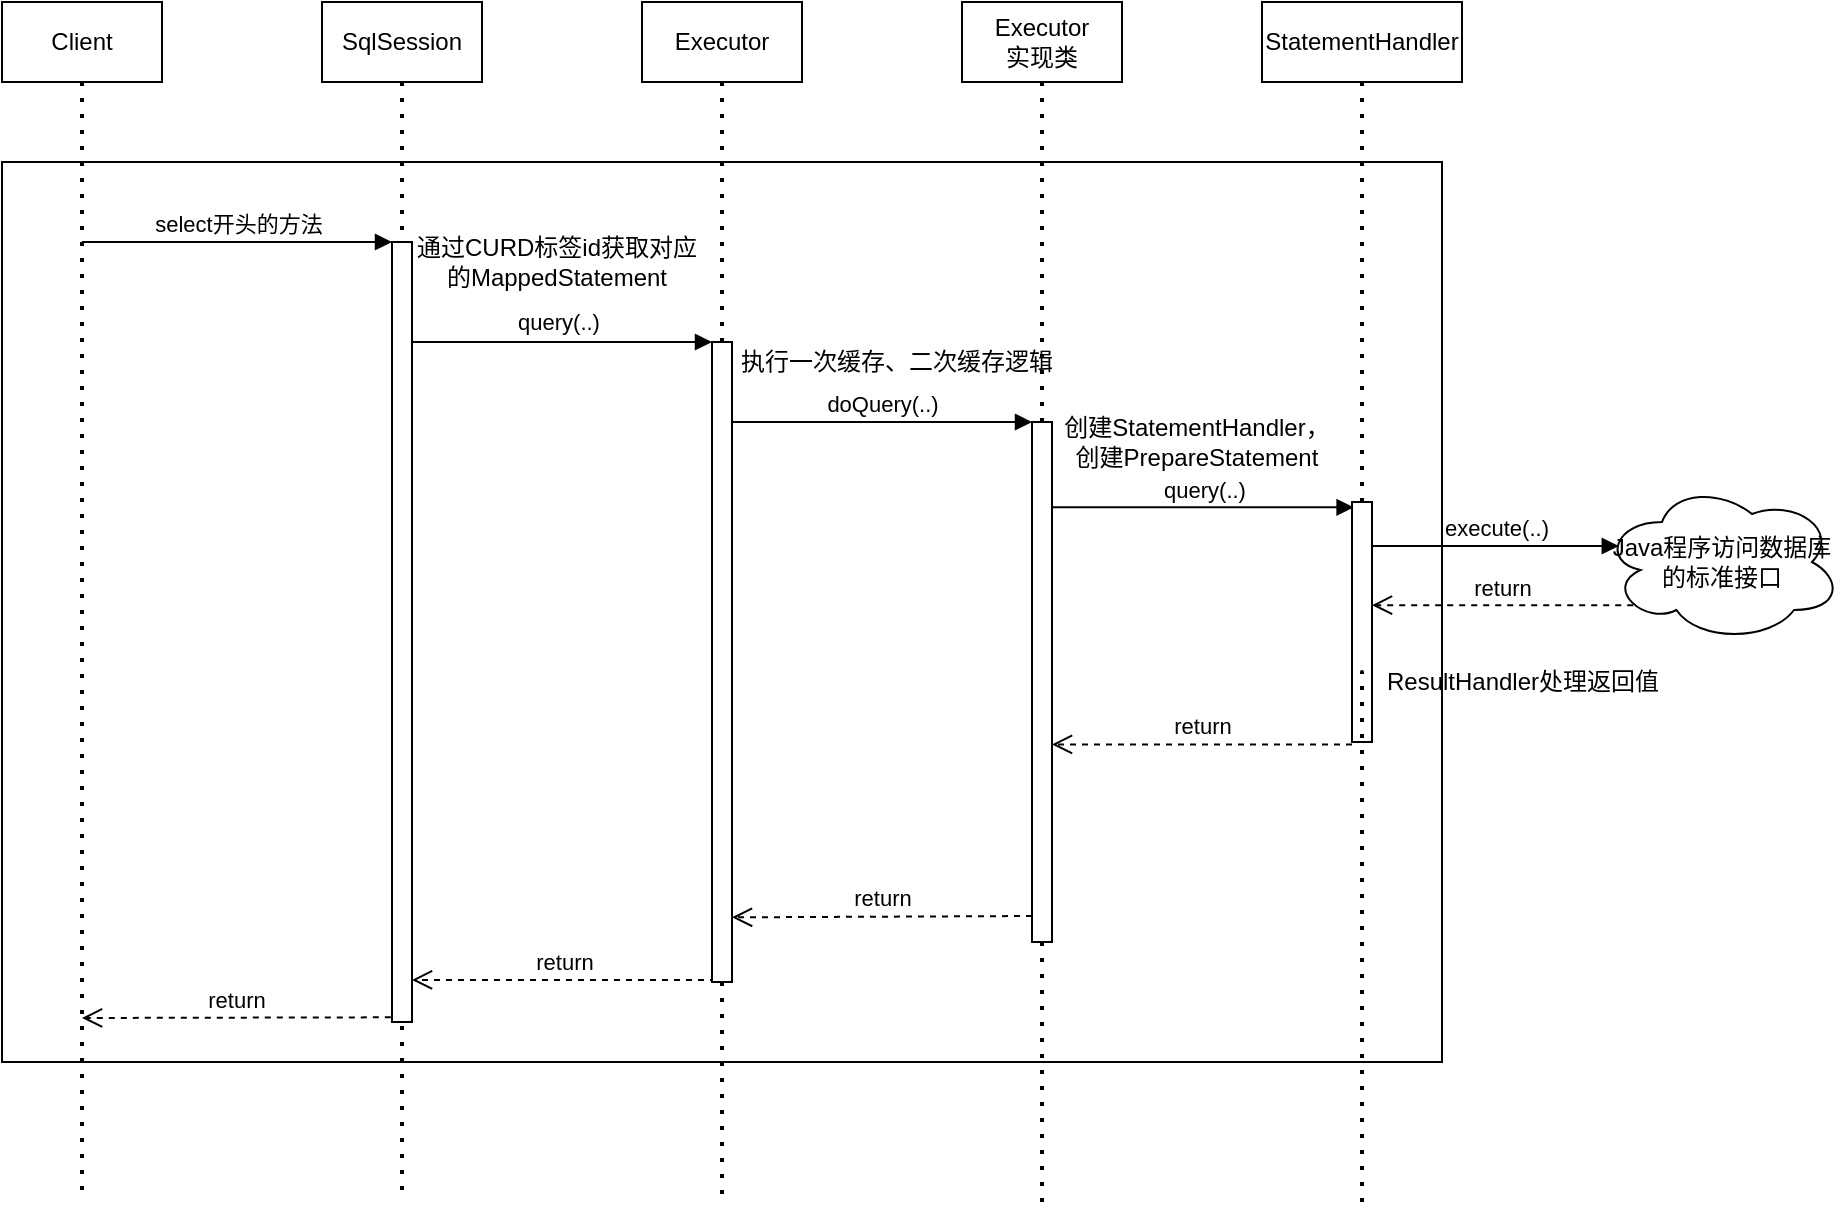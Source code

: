 <mxfile version="13.9.9" type="device"><diagram id="gFP-7ZzZuncr225zE428" name="第 1 页"><mxGraphModel dx="1865" dy="607" grid="1" gridSize="10" guides="1" tooltips="1" connect="1" arrows="1" fold="1" page="1" pageScale="1" pageWidth="827" pageHeight="1169" math="0" shadow="0"><root><mxCell id="0"/><mxCell id="1" parent="0"/><mxCell id="2HJ0uHWdlHcjNEn2teys-1" value="" style="rounded=0;whiteSpace=wrap;html=1;" vertex="1" parent="1"><mxGeometry x="-560" y="240" width="720" height="450" as="geometry"/></mxCell><mxCell id="2HJ0uHWdlHcjNEn2teys-2" value="Client" style="rounded=0;whiteSpace=wrap;html=1;" vertex="1" parent="1"><mxGeometry x="-560" y="160" width="80" height="40" as="geometry"/></mxCell><mxCell id="2HJ0uHWdlHcjNEn2teys-3" value="Executor&lt;br&gt;实现类" style="rounded=0;whiteSpace=wrap;html=1;" vertex="1" parent="1"><mxGeometry x="-80" y="160" width="80" height="40" as="geometry"/></mxCell><mxCell id="2HJ0uHWdlHcjNEn2teys-4" value="SqlSession" style="rounded=0;whiteSpace=wrap;html=1;" vertex="1" parent="1"><mxGeometry x="-400" y="160" width="80" height="40" as="geometry"/></mxCell><mxCell id="2HJ0uHWdlHcjNEn2teys-5" value="Executor" style="rounded=0;whiteSpace=wrap;html=1;" vertex="1" parent="1"><mxGeometry x="-240" y="160" width="80" height="40" as="geometry"/></mxCell><mxCell id="2HJ0uHWdlHcjNEn2teys-6" value="" style="endArrow=none;dashed=1;html=1;dashPattern=1 3;strokeWidth=2;" edge="1" parent="1" source="2HJ0uHWdlHcjNEn2teys-2"><mxGeometry width="50" height="50" relative="1" as="geometry"><mxPoint x="-210" y="290" as="sourcePoint"/><mxPoint x="-520" y="760" as="targetPoint"/></mxGeometry></mxCell><mxCell id="2HJ0uHWdlHcjNEn2teys-7" value="" style="endArrow=none;dashed=1;html=1;dashPattern=1 3;strokeWidth=2;exitX=0.5;exitY=1;exitDx=0;exitDy=0;" edge="1" parent="1" source="2HJ0uHWdlHcjNEn2teys-4"><mxGeometry width="50" height="50" relative="1" as="geometry"><mxPoint x="-510" y="210" as="sourcePoint"/><mxPoint x="-360" y="760" as="targetPoint"/></mxGeometry></mxCell><mxCell id="2HJ0uHWdlHcjNEn2teys-8" value="" style="endArrow=none;dashed=1;html=1;dashPattern=1 3;strokeWidth=2;exitX=0.5;exitY=1;exitDx=0;exitDy=0;" edge="1" parent="1" source="2HJ0uHWdlHcjNEn2teys-15"><mxGeometry width="50" height="50" relative="1" as="geometry"><mxPoint x="-350" y="210" as="sourcePoint"/><mxPoint x="-200" y="760" as="targetPoint"/></mxGeometry></mxCell><mxCell id="2HJ0uHWdlHcjNEn2teys-9" value="" style="endArrow=classic;html=1;" edge="1" parent="1"><mxGeometry width="50" height="50" relative="1" as="geometry"><mxPoint x="-360" y="320" as="sourcePoint"/><mxPoint x="-360" y="320" as="targetPoint"/></mxGeometry></mxCell><mxCell id="2HJ0uHWdlHcjNEn2teys-10" value="" style="html=1;points=[];perimeter=orthogonalPerimeter;" vertex="1" parent="1"><mxGeometry x="-365" y="280" width="10" height="390" as="geometry"/></mxCell><mxCell id="2HJ0uHWdlHcjNEn2teys-11" value="select开头的方法" style="html=1;verticalAlign=bottom;endArrow=block;entryX=0;entryY=0;" edge="1" parent="1" target="2HJ0uHWdlHcjNEn2teys-10"><mxGeometry relative="1" as="geometry"><mxPoint x="-520" y="280" as="sourcePoint"/><mxPoint as="offset"/></mxGeometry></mxCell><mxCell id="2HJ0uHWdlHcjNEn2teys-12" value="return" style="html=1;verticalAlign=bottom;endArrow=open;dashed=1;endSize=8;exitX=-0.06;exitY=0.994;exitDx=0;exitDy=0;exitPerimeter=0;" edge="1" parent="1" source="2HJ0uHWdlHcjNEn2teys-10"><mxGeometry relative="1" as="geometry"><mxPoint x="-520" y="668" as="targetPoint"/></mxGeometry></mxCell><mxCell id="2HJ0uHWdlHcjNEn2teys-13" value="query(..)" style="html=1;verticalAlign=bottom;endArrow=block;entryX=0;entryY=0;" edge="1" parent="1" source="2HJ0uHWdlHcjNEn2teys-10" target="2HJ0uHWdlHcjNEn2teys-15"><mxGeometry x="-0.033" y="1" relative="1" as="geometry"><mxPoint x="-280" y="110" as="sourcePoint"/><mxPoint as="offset"/></mxGeometry></mxCell><mxCell id="2HJ0uHWdlHcjNEn2teys-14" value="return" style="html=1;verticalAlign=bottom;endArrow=open;dashed=1;endSize=8;exitX=0.2;exitY=0.997;exitDx=0;exitDy=0;exitPerimeter=0;entryX=1;entryY=0.946;entryDx=0;entryDy=0;entryPerimeter=0;" edge="1" parent="1" source="2HJ0uHWdlHcjNEn2teys-15" target="2HJ0uHWdlHcjNEn2teys-10"><mxGeometry relative="1" as="geometry"><mxPoint x="-320" y="466" as="targetPoint"/></mxGeometry></mxCell><mxCell id="2HJ0uHWdlHcjNEn2teys-15" value="" style="html=1;points=[];perimeter=orthogonalPerimeter;" vertex="1" parent="1"><mxGeometry x="-205" y="330" width="10" height="320" as="geometry"/></mxCell><mxCell id="2HJ0uHWdlHcjNEn2teys-16" value="" style="endArrow=none;dashed=1;html=1;dashPattern=1 3;strokeWidth=2;exitX=0.5;exitY=1;exitDx=0;exitDy=0;" edge="1" parent="1" source="2HJ0uHWdlHcjNEn2teys-5" target="2HJ0uHWdlHcjNEn2teys-15"><mxGeometry width="50" height="50" relative="1" as="geometry"><mxPoint x="-200" y="200" as="sourcePoint"/><mxPoint x="-200" y="680" as="targetPoint"/></mxGeometry></mxCell><mxCell id="2HJ0uHWdlHcjNEn2teys-24" value="" style="endArrow=none;dashed=1;html=1;dashPattern=1 3;strokeWidth=2;entryX=0.5;entryY=1;entryDx=0;entryDy=0;" edge="1" parent="1" source="2HJ0uHWdlHcjNEn2teys-35" target="2HJ0uHWdlHcjNEn2teys-3"><mxGeometry width="50" height="50" relative="1" as="geometry"><mxPoint y="760" as="sourcePoint"/><mxPoint x="-280" y="440" as="targetPoint"/></mxGeometry></mxCell><mxCell id="2HJ0uHWdlHcjNEn2teys-34" value="通过CURD标签id获取对应的MappedStatement" style="text;html=1;strokeColor=none;fillColor=none;align=center;verticalAlign=middle;whiteSpace=wrap;rounded=0;" vertex="1" parent="1"><mxGeometry x="-355" y="280" width="145" height="20" as="geometry"/></mxCell><mxCell id="2HJ0uHWdlHcjNEn2teys-36" value="doQuery(..)" style="html=1;verticalAlign=bottom;endArrow=block;entryX=0;entryY=0;" edge="1" target="2HJ0uHWdlHcjNEn2teys-35" parent="1" source="2HJ0uHWdlHcjNEn2teys-15"><mxGeometry relative="1" as="geometry"><mxPoint x="-110.0" y="384.48" as="sourcePoint"/></mxGeometry></mxCell><mxCell id="2HJ0uHWdlHcjNEn2teys-37" value="return" style="html=1;verticalAlign=bottom;endArrow=open;dashed=1;endSize=8;exitX=0;exitY=0.95;entryX=1;entryY=0.899;entryDx=0;entryDy=0;entryPerimeter=0;" edge="1" source="2HJ0uHWdlHcjNEn2teys-35" parent="1" target="2HJ0uHWdlHcjNEn2teys-15"><mxGeometry relative="1" as="geometry"><mxPoint x="-74.2" y="456" as="targetPoint"/></mxGeometry></mxCell><mxCell id="2HJ0uHWdlHcjNEn2teys-35" value="" style="html=1;points=[];perimeter=orthogonalPerimeter;" vertex="1" parent="1"><mxGeometry x="-45" y="370" width="10" height="260" as="geometry"/></mxCell><mxCell id="2HJ0uHWdlHcjNEn2teys-38" value="" style="endArrow=none;dashed=1;html=1;dashPattern=1 3;strokeWidth=2;entryX=0.5;entryY=1;entryDx=0;entryDy=0;" edge="1" parent="1" target="2HJ0uHWdlHcjNEn2teys-35"><mxGeometry width="50" height="50" relative="1" as="geometry"><mxPoint x="-40" y="760" as="sourcePoint"/><mxPoint y="200" as="targetPoint"/></mxGeometry></mxCell><mxCell id="2HJ0uHWdlHcjNEn2teys-39" value="执行一次缓存、二次缓存逻辑" style="text;html=1;strokeColor=none;fillColor=none;align=center;verticalAlign=middle;whiteSpace=wrap;rounded=0;" vertex="1" parent="1"><mxGeometry x="-195" y="330" width="165" height="20" as="geometry"/></mxCell><mxCell id="2HJ0uHWdlHcjNEn2teys-41" value="StatementHandler" style="rounded=0;whiteSpace=wrap;html=1;" vertex="1" parent="1"><mxGeometry x="70" y="160" width="100" height="40" as="geometry"/></mxCell><mxCell id="2HJ0uHWdlHcjNEn2teys-44" value="创建StatementHandler，创建PrepareStatement" style="text;html=1;strokeColor=none;fillColor=none;align=center;verticalAlign=middle;whiteSpace=wrap;rounded=0;" vertex="1" parent="1"><mxGeometry x="-35" y="370" width="145" height="20" as="geometry"/></mxCell><mxCell id="2HJ0uHWdlHcjNEn2teys-51" value="" style="endArrow=none;dashed=1;html=1;dashPattern=1 3;strokeWidth=2;entryX=0.5;entryY=1;entryDx=0;entryDy=0;" edge="1" parent="1" source="2HJ0uHWdlHcjNEn2teys-52" target="2HJ0uHWdlHcjNEn2teys-41"><mxGeometry width="50" height="50" relative="1" as="geometry"><mxPoint x="120" y="760" as="sourcePoint"/><mxPoint x="-170" y="470" as="targetPoint"/><Array as="points"/></mxGeometry></mxCell><mxCell id="2HJ0uHWdlHcjNEn2teys-52" value="" style="html=1;points=[];perimeter=orthogonalPerimeter;" vertex="1" parent="1"><mxGeometry x="115" y="410" width="10" height="120" as="geometry"/></mxCell><mxCell id="2HJ0uHWdlHcjNEn2teys-53" value="" style="endArrow=none;dashed=1;html=1;dashPattern=1 3;strokeWidth=2;entryX=0.5;entryY=1;entryDx=0;entryDy=0;" edge="1" parent="1" target="2HJ0uHWdlHcjNEn2teys-52"><mxGeometry width="50" height="50" relative="1" as="geometry"><mxPoint x="120" y="760" as="sourcePoint"/><mxPoint x="120" y="200" as="targetPoint"/><Array as="points"><mxPoint x="120" y="490"/></Array></mxGeometry></mxCell><mxCell id="2HJ0uHWdlHcjNEn2teys-54" value="query(..)" style="html=1;verticalAlign=bottom;endArrow=block;entryX=0.08;entryY=0.022;entryDx=0;entryDy=0;entryPerimeter=0;" edge="1" parent="1" source="2HJ0uHWdlHcjNEn2teys-35" target="2HJ0uHWdlHcjNEn2teys-52"><mxGeometry width="80" relative="1" as="geometry"><mxPoint x="-120" y="500" as="sourcePoint"/><mxPoint x="117" y="412" as="targetPoint"/></mxGeometry></mxCell><mxCell id="2HJ0uHWdlHcjNEn2teys-55" value="return" style="html=1;verticalAlign=bottom;endArrow=open;dashed=1;endSize=8;exitX=0;exitY=1.01;exitDx=0;exitDy=0;exitPerimeter=0;" edge="1" parent="1" source="2HJ0uHWdlHcjNEn2teys-52" target="2HJ0uHWdlHcjNEn2teys-35"><mxGeometry relative="1" as="geometry"><mxPoint x="-40" y="400" as="sourcePoint"/><mxPoint x="-120" y="400" as="targetPoint"/></mxGeometry></mxCell><mxCell id="2HJ0uHWdlHcjNEn2teys-56" value="Java程序访问数据库的标准接口" style="ellipse;shape=cloud;whiteSpace=wrap;html=1;" vertex="1" parent="1"><mxGeometry x="240" y="400" width="120" height="80" as="geometry"/></mxCell><mxCell id="2HJ0uHWdlHcjNEn2teys-60" value="execute(..)" style="html=1;verticalAlign=bottom;endArrow=block;entryX=0.07;entryY=0.4;entryDx=0;entryDy=0;entryPerimeter=0;" edge="1" parent="1" source="2HJ0uHWdlHcjNEn2teys-52" target="2HJ0uHWdlHcjNEn2teys-56"><mxGeometry width="80" relative="1" as="geometry"><mxPoint x="-120" y="400" as="sourcePoint"/><mxPoint x="-40" y="400" as="targetPoint"/></mxGeometry></mxCell><mxCell id="2HJ0uHWdlHcjNEn2teys-61" value="return" style="html=1;verticalAlign=bottom;endArrow=open;dashed=1;endSize=8;exitX=0.13;exitY=0.77;exitDx=0;exitDy=0;exitPerimeter=0;" edge="1" parent="1" source="2HJ0uHWdlHcjNEn2teys-56" target="2HJ0uHWdlHcjNEn2teys-52"><mxGeometry relative="1" as="geometry"><mxPoint x="-40" y="390" as="sourcePoint"/><mxPoint x="-120" y="390" as="targetPoint"/></mxGeometry></mxCell><mxCell id="2HJ0uHWdlHcjNEn2teys-62" value="ResultHandler处理返回值" style="text;html=1;align=center;verticalAlign=middle;resizable=0;points=[];autosize=1;" vertex="1" parent="1"><mxGeometry x="125" y="490" width="150" height="20" as="geometry"/></mxCell></root></mxGraphModel></diagram></mxfile>